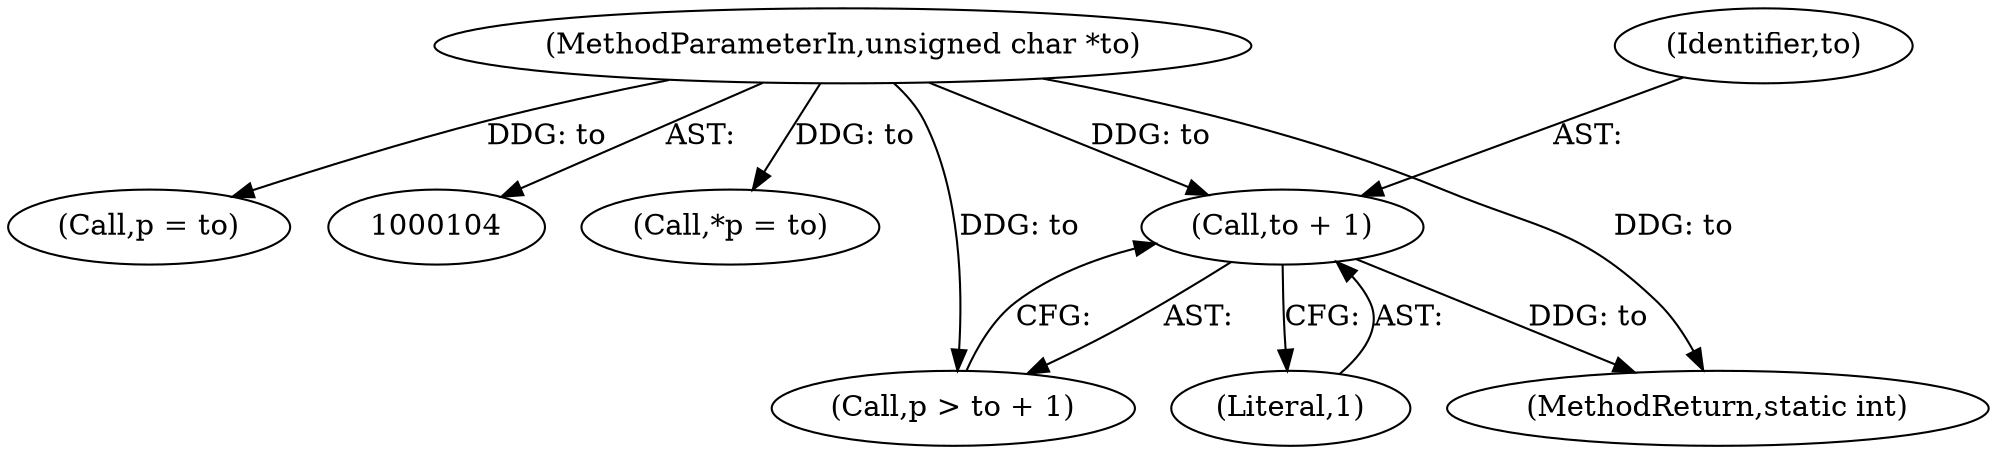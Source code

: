 digraph "0_linux_0e5cc9a40ada6046e6bc3bdfcd0c0d7e4b706b14_1@pointer" {
"1000250" [label="(Call,to + 1)"];
"1000108" [label="(MethodParameterIn,unsigned char *to)"];
"1000108" [label="(MethodParameterIn,unsigned char *to)"];
"1000251" [label="(Identifier,to)"];
"1000250" [label="(Call,to + 1)"];
"1000118" [label="(Call,*p = to)"];
"1000252" [label="(Literal,1)"];
"1000267" [label="(MethodReturn,static int)"];
"1000156" [label="(Call,p = to)"];
"1000248" [label="(Call,p > to + 1)"];
"1000250" -> "1000248"  [label="AST: "];
"1000250" -> "1000252"  [label="CFG: "];
"1000251" -> "1000250"  [label="AST: "];
"1000252" -> "1000250"  [label="AST: "];
"1000248" -> "1000250"  [label="CFG: "];
"1000250" -> "1000267"  [label="DDG: to"];
"1000108" -> "1000250"  [label="DDG: to"];
"1000108" -> "1000104"  [label="AST: "];
"1000108" -> "1000267"  [label="DDG: to"];
"1000108" -> "1000118"  [label="DDG: to"];
"1000108" -> "1000156"  [label="DDG: to"];
"1000108" -> "1000248"  [label="DDG: to"];
}
